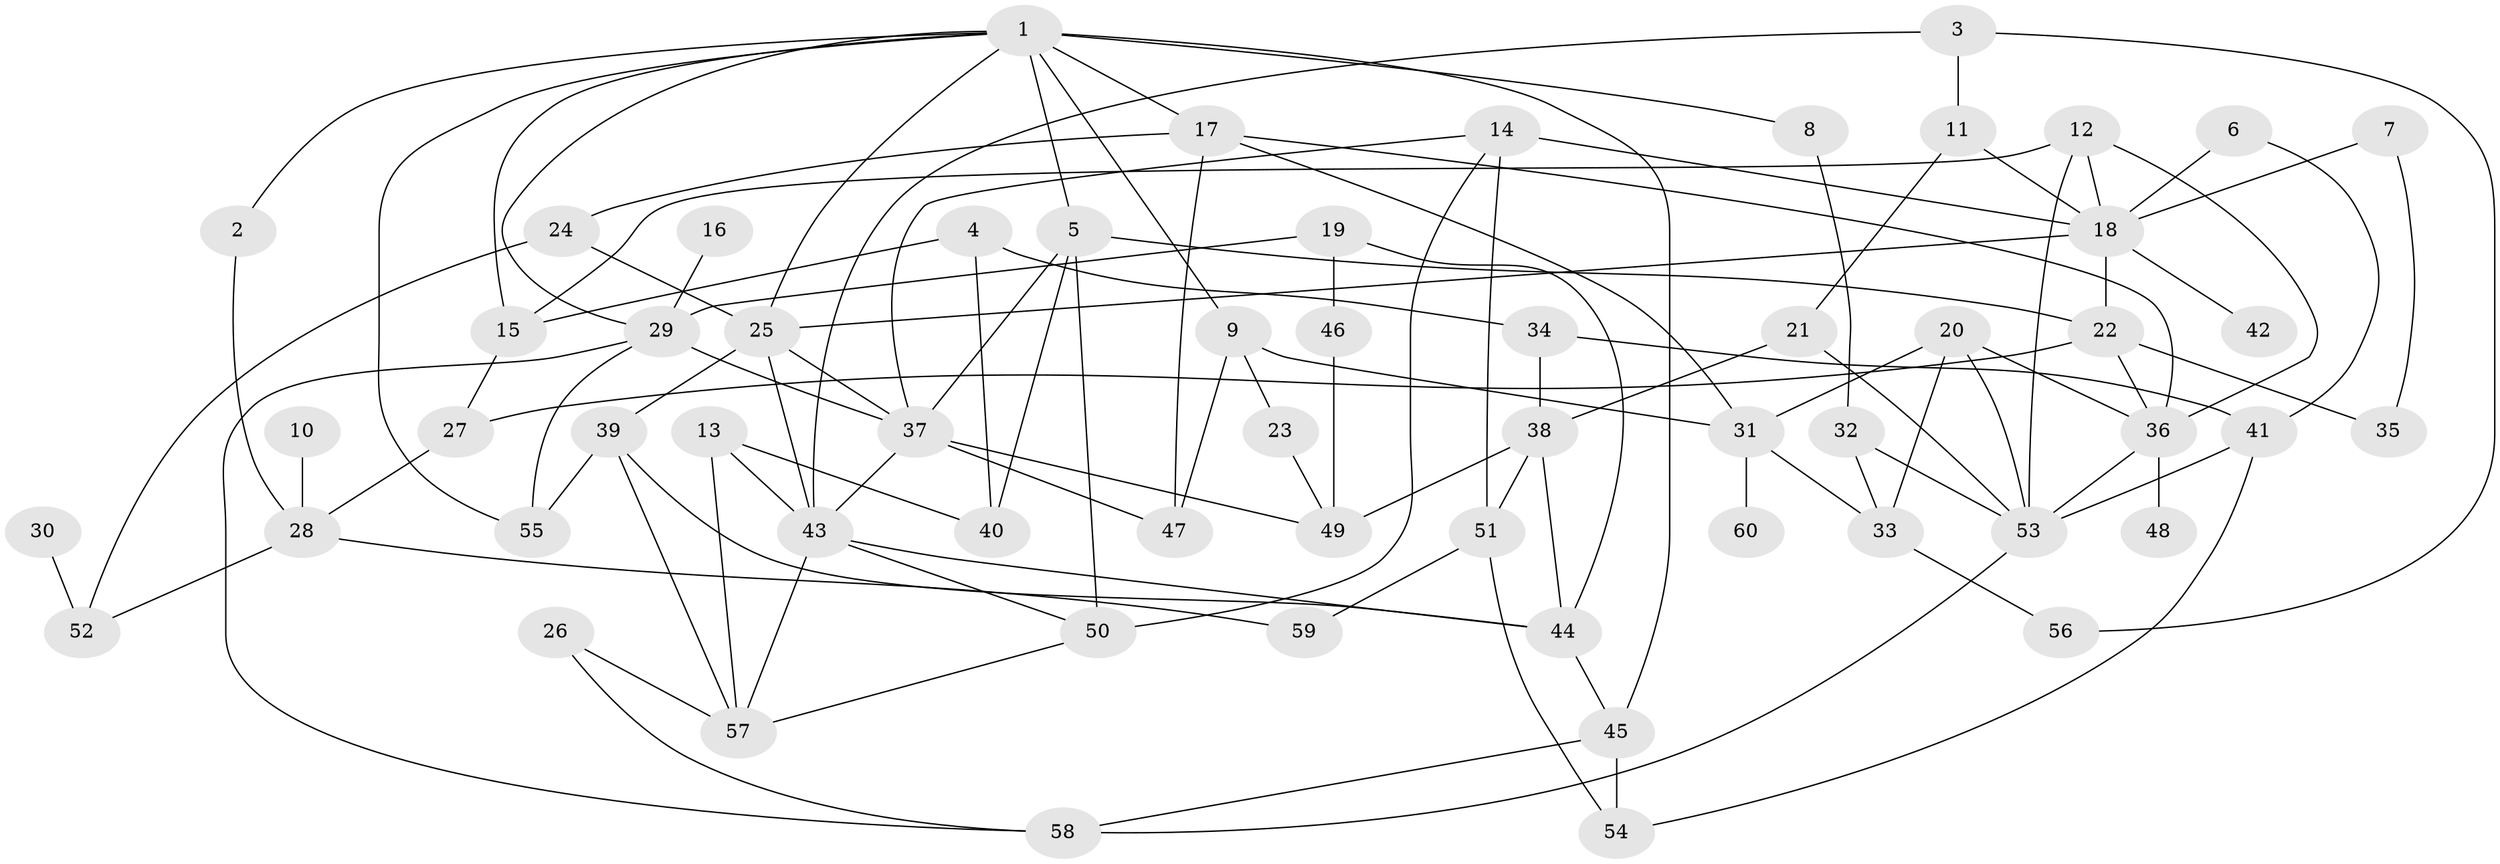// original degree distribution, {4: 0.11666666666666667, 9: 0.016666666666666666, 5: 0.11666666666666667, 6: 0.025, 2: 0.30833333333333335, 8: 0.016666666666666666, 3: 0.23333333333333334, 1: 0.16666666666666666}
// Generated by graph-tools (version 1.1) at 2025/01/03/09/25 03:01:10]
// undirected, 60 vertices, 110 edges
graph export_dot {
graph [start="1"]
  node [color=gray90,style=filled];
  1;
  2;
  3;
  4;
  5;
  6;
  7;
  8;
  9;
  10;
  11;
  12;
  13;
  14;
  15;
  16;
  17;
  18;
  19;
  20;
  21;
  22;
  23;
  24;
  25;
  26;
  27;
  28;
  29;
  30;
  31;
  32;
  33;
  34;
  35;
  36;
  37;
  38;
  39;
  40;
  41;
  42;
  43;
  44;
  45;
  46;
  47;
  48;
  49;
  50;
  51;
  52;
  53;
  54;
  55;
  56;
  57;
  58;
  59;
  60;
  1 -- 2 [weight=1.0];
  1 -- 5 [weight=1.0];
  1 -- 8 [weight=1.0];
  1 -- 9 [weight=1.0];
  1 -- 15 [weight=1.0];
  1 -- 17 [weight=1.0];
  1 -- 25 [weight=1.0];
  1 -- 29 [weight=1.0];
  1 -- 45 [weight=2.0];
  1 -- 55 [weight=1.0];
  2 -- 28 [weight=1.0];
  3 -- 11 [weight=1.0];
  3 -- 43 [weight=1.0];
  3 -- 56 [weight=1.0];
  4 -- 15 [weight=1.0];
  4 -- 34 [weight=1.0];
  4 -- 40 [weight=1.0];
  5 -- 22 [weight=1.0];
  5 -- 37 [weight=2.0];
  5 -- 40 [weight=1.0];
  5 -- 50 [weight=2.0];
  6 -- 18 [weight=1.0];
  6 -- 41 [weight=1.0];
  7 -- 18 [weight=1.0];
  7 -- 35 [weight=1.0];
  8 -- 32 [weight=1.0];
  9 -- 23 [weight=1.0];
  9 -- 31 [weight=1.0];
  9 -- 47 [weight=1.0];
  10 -- 28 [weight=1.0];
  11 -- 18 [weight=1.0];
  11 -- 21 [weight=1.0];
  12 -- 15 [weight=1.0];
  12 -- 18 [weight=1.0];
  12 -- 36 [weight=1.0];
  12 -- 53 [weight=1.0];
  13 -- 40 [weight=1.0];
  13 -- 43 [weight=2.0];
  13 -- 57 [weight=1.0];
  14 -- 18 [weight=1.0];
  14 -- 37 [weight=1.0];
  14 -- 50 [weight=1.0];
  14 -- 51 [weight=1.0];
  15 -- 27 [weight=1.0];
  16 -- 29 [weight=1.0];
  17 -- 24 [weight=1.0];
  17 -- 31 [weight=1.0];
  17 -- 36 [weight=1.0];
  17 -- 47 [weight=1.0];
  18 -- 22 [weight=1.0];
  18 -- 25 [weight=1.0];
  18 -- 42 [weight=1.0];
  19 -- 29 [weight=1.0];
  19 -- 44 [weight=1.0];
  19 -- 46 [weight=1.0];
  20 -- 31 [weight=1.0];
  20 -- 33 [weight=1.0];
  20 -- 36 [weight=1.0];
  20 -- 53 [weight=1.0];
  21 -- 38 [weight=1.0];
  21 -- 53 [weight=1.0];
  22 -- 27 [weight=1.0];
  22 -- 35 [weight=1.0];
  22 -- 36 [weight=1.0];
  23 -- 49 [weight=1.0];
  24 -- 25 [weight=1.0];
  24 -- 52 [weight=1.0];
  25 -- 37 [weight=1.0];
  25 -- 39 [weight=1.0];
  25 -- 43 [weight=2.0];
  26 -- 57 [weight=1.0];
  26 -- 58 [weight=1.0];
  27 -- 28 [weight=1.0];
  28 -- 52 [weight=1.0];
  28 -- 59 [weight=1.0];
  29 -- 37 [weight=2.0];
  29 -- 55 [weight=1.0];
  29 -- 58 [weight=1.0];
  30 -- 52 [weight=2.0];
  31 -- 33 [weight=1.0];
  31 -- 60 [weight=1.0];
  32 -- 33 [weight=1.0];
  32 -- 53 [weight=1.0];
  33 -- 56 [weight=1.0];
  34 -- 38 [weight=1.0];
  34 -- 41 [weight=1.0];
  36 -- 48 [weight=1.0];
  36 -- 53 [weight=1.0];
  37 -- 43 [weight=1.0];
  37 -- 47 [weight=1.0];
  37 -- 49 [weight=1.0];
  38 -- 44 [weight=1.0];
  38 -- 49 [weight=2.0];
  38 -- 51 [weight=1.0];
  39 -- 44 [weight=1.0];
  39 -- 55 [weight=1.0];
  39 -- 57 [weight=1.0];
  41 -- 53 [weight=1.0];
  41 -- 54 [weight=1.0];
  43 -- 44 [weight=1.0];
  43 -- 50 [weight=1.0];
  43 -- 57 [weight=1.0];
  44 -- 45 [weight=1.0];
  45 -- 54 [weight=1.0];
  45 -- 58 [weight=1.0];
  46 -- 49 [weight=1.0];
  50 -- 57 [weight=1.0];
  51 -- 54 [weight=1.0];
  51 -- 59 [weight=1.0];
  53 -- 58 [weight=1.0];
}
